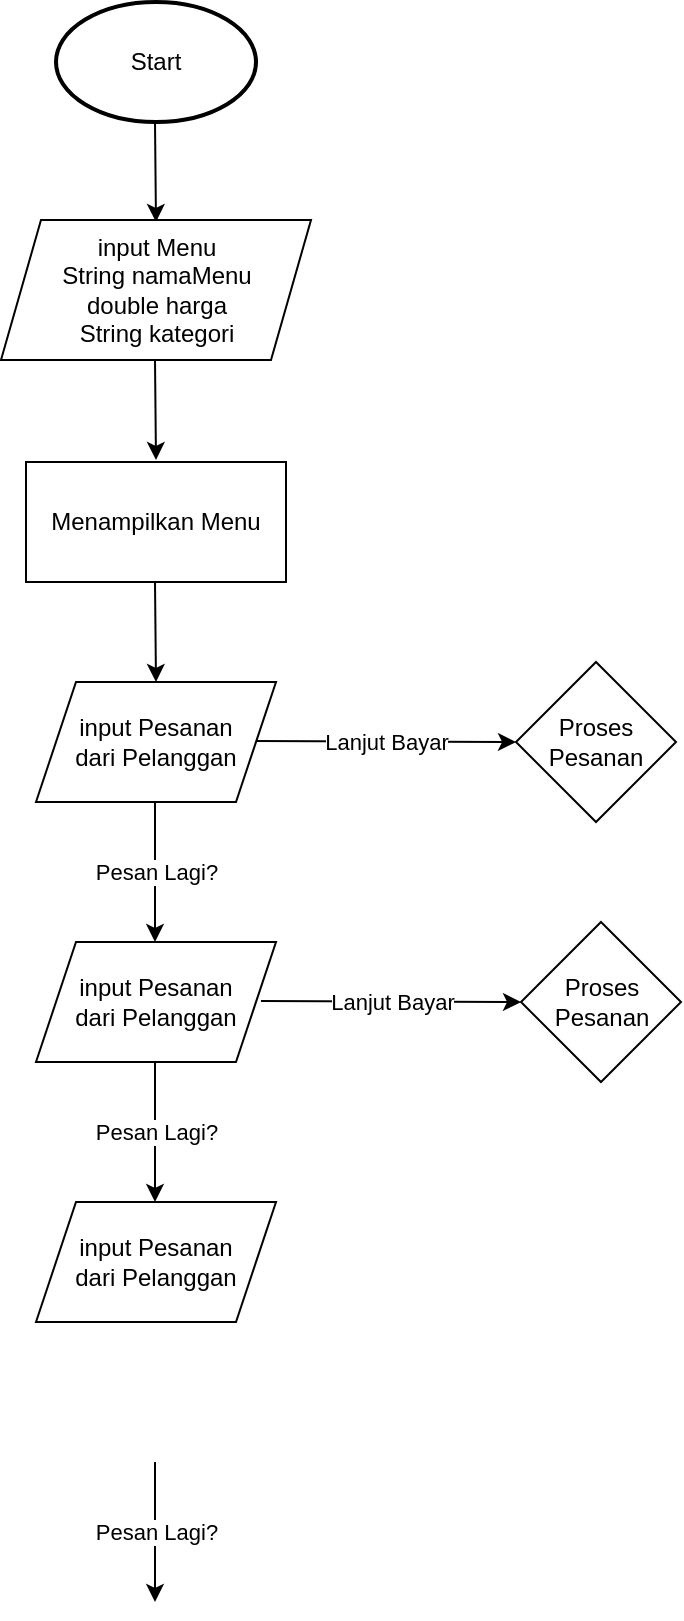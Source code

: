 <mxfile version="26.0.14">
  <diagram id="C5RBs43oDa-KdzZeNtuy" name="Page-1">
    <mxGraphModel dx="794" dy="458" grid="1" gridSize="10" guides="1" tooltips="1" connect="1" arrows="1" fold="1" page="1" pageScale="1" pageWidth="827" pageHeight="1169" math="0" shadow="0">
      <root>
        <mxCell id="WIyWlLk6GJQsqaUBKTNV-0" />
        <mxCell id="WIyWlLk6GJQsqaUBKTNV-1" parent="WIyWlLk6GJQsqaUBKTNV-0" />
        <mxCell id="EXviPk7qfpvwyyhZaZgb-0" value="Start" style="strokeWidth=2;html=1;shape=mxgraph.flowchart.start_1;whiteSpace=wrap;" parent="WIyWlLk6GJQsqaUBKTNV-1" vertex="1">
          <mxGeometry x="170" y="60" width="100" height="60" as="geometry" />
        </mxCell>
        <mxCell id="EXviPk7qfpvwyyhZaZgb-1" value="" style="endArrow=classic;html=1;rounded=0;" parent="WIyWlLk6GJQsqaUBKTNV-1" edge="1">
          <mxGeometry width="50" height="50" relative="1" as="geometry">
            <mxPoint x="219.5" y="120" as="sourcePoint" />
            <mxPoint x="220" y="170" as="targetPoint" />
          </mxGeometry>
        </mxCell>
        <mxCell id="EXviPk7qfpvwyyhZaZgb-2" value="input Menu&lt;div&gt;String namaMenu&lt;/div&gt;&lt;div&gt;double harga&lt;/div&gt;&lt;div&gt;String kategori&lt;/div&gt;" style="shape=parallelogram;perimeter=parallelogramPerimeter;whiteSpace=wrap;html=1;fixedSize=1;" parent="WIyWlLk6GJQsqaUBKTNV-1" vertex="1">
          <mxGeometry x="142.5" y="169" width="155" height="70" as="geometry" />
        </mxCell>
        <mxCell id="EXviPk7qfpvwyyhZaZgb-3" value="" style="endArrow=classic;html=1;rounded=0;" parent="WIyWlLk6GJQsqaUBKTNV-1" edge="1">
          <mxGeometry width="50" height="50" relative="1" as="geometry">
            <mxPoint x="219.5" y="239" as="sourcePoint" />
            <mxPoint x="220" y="289" as="targetPoint" />
          </mxGeometry>
        </mxCell>
        <mxCell id="_g98knCzUsyNgXALT3Sb-0" value="Menampilkan Menu" style="rounded=0;whiteSpace=wrap;html=1;" vertex="1" parent="WIyWlLk6GJQsqaUBKTNV-1">
          <mxGeometry x="155" y="290" width="130" height="60" as="geometry" />
        </mxCell>
        <mxCell id="_g98knCzUsyNgXALT3Sb-1" value="input Pesanan&lt;div&gt;dari Pelanggan&lt;/div&gt;" style="shape=parallelogram;perimeter=parallelogramPerimeter;whiteSpace=wrap;html=1;fixedSize=1;" vertex="1" parent="WIyWlLk6GJQsqaUBKTNV-1">
          <mxGeometry x="160" y="400" width="120" height="60" as="geometry" />
        </mxCell>
        <mxCell id="_g98knCzUsyNgXALT3Sb-2" value="" style="endArrow=classic;html=1;rounded=0;" edge="1" parent="WIyWlLk6GJQsqaUBKTNV-1">
          <mxGeometry width="50" height="50" relative="1" as="geometry">
            <mxPoint x="219.5" y="350" as="sourcePoint" />
            <mxPoint x="220" y="400" as="targetPoint" />
          </mxGeometry>
        </mxCell>
        <mxCell id="_g98knCzUsyNgXALT3Sb-7" value="" style="endArrow=classic;html=1;rounded=0;" edge="1" parent="WIyWlLk6GJQsqaUBKTNV-1">
          <mxGeometry relative="1" as="geometry">
            <mxPoint x="219.5" y="590" as="sourcePoint" />
            <mxPoint x="219.5" y="660" as="targetPoint" />
          </mxGeometry>
        </mxCell>
        <mxCell id="_g98knCzUsyNgXALT3Sb-8" value="Pesan Lagi?" style="edgeLabel;resizable=0;html=1;;align=center;verticalAlign=middle;" connectable="0" vertex="1" parent="_g98knCzUsyNgXALT3Sb-7">
          <mxGeometry relative="1" as="geometry" />
        </mxCell>
        <mxCell id="_g98knCzUsyNgXALT3Sb-10" value="" style="endArrow=classic;html=1;rounded=0;" edge="1" parent="WIyWlLk6GJQsqaUBKTNV-1">
          <mxGeometry relative="1" as="geometry">
            <mxPoint x="219.5" y="790" as="sourcePoint" />
            <mxPoint x="219.5" y="860" as="targetPoint" />
          </mxGeometry>
        </mxCell>
        <mxCell id="_g98knCzUsyNgXALT3Sb-11" value="Pesan Lagi?" style="edgeLabel;resizable=0;html=1;;align=center;verticalAlign=middle;" connectable="0" vertex="1" parent="_g98knCzUsyNgXALT3Sb-10">
          <mxGeometry relative="1" as="geometry" />
        </mxCell>
        <mxCell id="_g98knCzUsyNgXALT3Sb-12" value="Proses&lt;div&gt;Pesanan&lt;/div&gt;" style="rhombus;whiteSpace=wrap;html=1;" vertex="1" parent="WIyWlLk6GJQsqaUBKTNV-1">
          <mxGeometry x="400" y="390" width="80" height="80" as="geometry" />
        </mxCell>
        <mxCell id="_g98knCzUsyNgXALT3Sb-16" value="" style="endArrow=classic;html=1;rounded=0;" edge="1" parent="WIyWlLk6GJQsqaUBKTNV-1">
          <mxGeometry relative="1" as="geometry">
            <mxPoint x="219.5" y="460" as="sourcePoint" />
            <mxPoint x="219.5" y="530" as="targetPoint" />
          </mxGeometry>
        </mxCell>
        <mxCell id="_g98knCzUsyNgXALT3Sb-17" value="Pesan Lagi?" style="edgeLabel;resizable=0;html=1;;align=center;verticalAlign=middle;" connectable="0" vertex="1" parent="_g98knCzUsyNgXALT3Sb-16">
          <mxGeometry relative="1" as="geometry" />
        </mxCell>
        <mxCell id="_g98knCzUsyNgXALT3Sb-18" value="input Pesanan&lt;div&gt;dari Pelanggan&lt;/div&gt;" style="shape=parallelogram;perimeter=parallelogramPerimeter;whiteSpace=wrap;html=1;fixedSize=1;" vertex="1" parent="WIyWlLk6GJQsqaUBKTNV-1">
          <mxGeometry x="160" y="530" width="120" height="60" as="geometry" />
        </mxCell>
        <mxCell id="_g98knCzUsyNgXALT3Sb-19" value="" style="endArrow=classic;html=1;rounded=0;entryX=0;entryY=0.5;entryDx=0;entryDy=0;" edge="1" parent="WIyWlLk6GJQsqaUBKTNV-1" target="_g98knCzUsyNgXALT3Sb-12">
          <mxGeometry relative="1" as="geometry">
            <mxPoint x="270" y="429.5" as="sourcePoint" />
            <mxPoint x="370" y="429.5" as="targetPoint" />
          </mxGeometry>
        </mxCell>
        <mxCell id="_g98knCzUsyNgXALT3Sb-20" value="Lanjut Bayar" style="edgeLabel;resizable=0;html=1;;align=center;verticalAlign=middle;" connectable="0" vertex="1" parent="_g98knCzUsyNgXALT3Sb-19">
          <mxGeometry relative="1" as="geometry" />
        </mxCell>
        <mxCell id="_g98knCzUsyNgXALT3Sb-21" value="Proses&lt;div&gt;Pesanan&lt;/div&gt;" style="rhombus;whiteSpace=wrap;html=1;" vertex="1" parent="WIyWlLk6GJQsqaUBKTNV-1">
          <mxGeometry x="402.5" y="520" width="80" height="80" as="geometry" />
        </mxCell>
        <mxCell id="_g98knCzUsyNgXALT3Sb-22" value="" style="endArrow=classic;html=1;rounded=0;entryX=0;entryY=0.5;entryDx=0;entryDy=0;" edge="1" parent="WIyWlLk6GJQsqaUBKTNV-1" target="_g98knCzUsyNgXALT3Sb-21">
          <mxGeometry relative="1" as="geometry">
            <mxPoint x="272.5" y="559.5" as="sourcePoint" />
            <mxPoint x="372.5" y="559.5" as="targetPoint" />
          </mxGeometry>
        </mxCell>
        <mxCell id="_g98knCzUsyNgXALT3Sb-23" value="Lanjut Bayar" style="edgeLabel;resizable=0;html=1;;align=center;verticalAlign=middle;" connectable="0" vertex="1" parent="_g98knCzUsyNgXALT3Sb-22">
          <mxGeometry relative="1" as="geometry" />
        </mxCell>
        <mxCell id="_g98knCzUsyNgXALT3Sb-24" value="input Pesanan&lt;div&gt;dari Pelanggan&lt;/div&gt;" style="shape=parallelogram;perimeter=parallelogramPerimeter;whiteSpace=wrap;html=1;fixedSize=1;" vertex="1" parent="WIyWlLk6GJQsqaUBKTNV-1">
          <mxGeometry x="160" y="660" width="120" height="60" as="geometry" />
        </mxCell>
      </root>
    </mxGraphModel>
  </diagram>
</mxfile>
